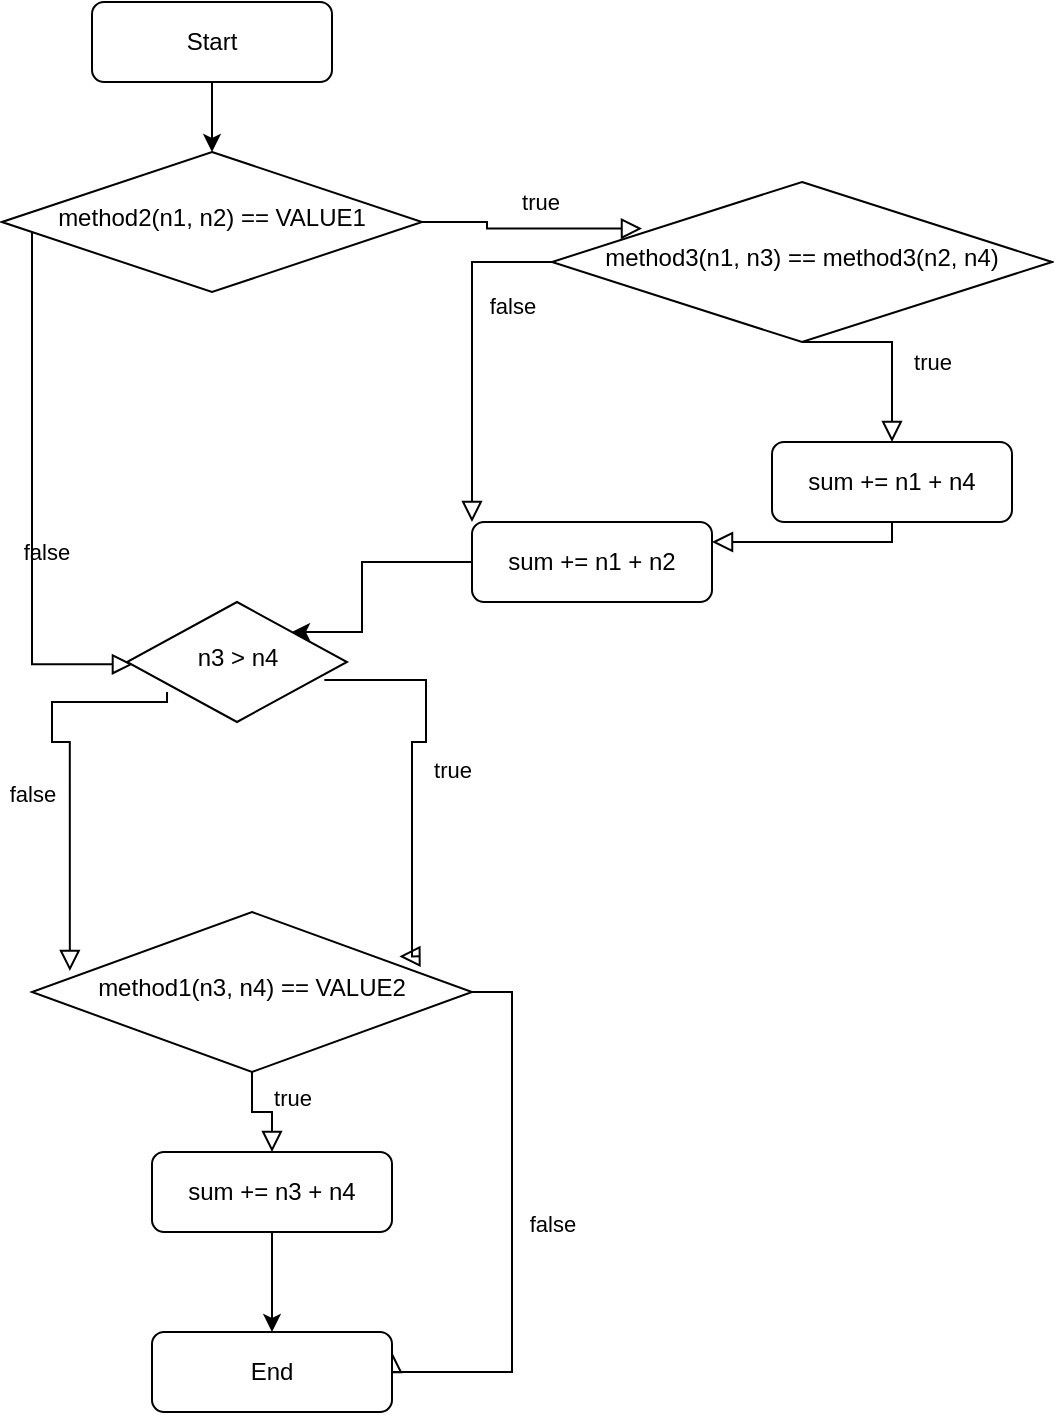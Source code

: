 <mxfile version="24.2.5" type="device">
  <diagram name="Page-1" id="EIqSjJ_s_Y9J-HGXHXhF">
    <mxGraphModel dx="1709" dy="991" grid="1" gridSize="10" guides="1" tooltips="1" connect="1" arrows="1" fold="1" page="1" pageScale="1" pageWidth="827" pageHeight="1169" math="0" shadow="0">
      <root>
        <mxCell id="0" />
        <mxCell id="1" parent="0" />
        <mxCell id="XfAg8nCb3z_ztqcpyk8Z-2" value="Start" style="rounded=1;whiteSpace=wrap;html=1;fontSize=12;glass=0;strokeWidth=1;shadow=0;" parent="1" vertex="1">
          <mxGeometry x="280" y="130" width="120" height="40" as="geometry" />
        </mxCell>
        <mxCell id="XfAg8nCb3z_ztqcpyk8Z-3" value="false" style="rounded=0;html=1;jettySize=auto;orthogonalLoop=1;fontSize=11;endArrow=block;endFill=0;endSize=8;strokeWidth=1;shadow=0;labelBackgroundColor=none;edgeStyle=orthogonalEdgeStyle;entryX=0.027;entryY=0.519;entryDx=0;entryDy=0;entryPerimeter=0;" parent="1" source="XfAg8nCb3z_ztqcpyk8Z-5" target="XfAg8nCb3z_ztqcpyk8Z-22" edge="1">
          <mxGeometry x="0.196" y="7" relative="1" as="geometry">
            <mxPoint as="offset" />
            <mxPoint x="340" y="320" as="targetPoint" />
            <Array as="points">
              <mxPoint x="250" y="462" />
            </Array>
          </mxGeometry>
        </mxCell>
        <mxCell id="XfAg8nCb3z_ztqcpyk8Z-4" value="true" style="edgeStyle=orthogonalEdgeStyle;rounded=0;html=1;jettySize=auto;orthogonalLoop=1;fontSize=11;endArrow=block;endFill=0;endSize=8;strokeWidth=1;shadow=0;labelBackgroundColor=none;entryX=0.18;entryY=0.291;entryDx=0;entryDy=0;entryPerimeter=0;" parent="1" source="XfAg8nCb3z_ztqcpyk8Z-5" target="XfAg8nCb3z_ztqcpyk8Z-12" edge="1">
          <mxGeometry x="0.092" y="13" relative="1" as="geometry">
            <mxPoint as="offset" />
            <mxPoint x="540" as="targetPoint" />
          </mxGeometry>
        </mxCell>
        <mxCell id="XfAg8nCb3z_ztqcpyk8Z-5" value="method2(n1, n2) == VALUE1" style="rhombus;whiteSpace=wrap;html=1;shadow=0;fontFamily=Helvetica;fontSize=12;align=center;strokeWidth=1;spacing=6;spacingTop=-4;" parent="1" vertex="1">
          <mxGeometry x="235" y="205" width="210" height="70" as="geometry" />
        </mxCell>
        <mxCell id="XfAg8nCb3z_ztqcpyk8Z-6" value="true" style="rounded=0;html=1;jettySize=auto;orthogonalLoop=1;fontSize=11;endArrow=block;endFill=0;endSize=8;strokeWidth=1;shadow=0;labelBackgroundColor=none;edgeStyle=orthogonalEdgeStyle;entryX=0.5;entryY=0;entryDx=0;entryDy=0;" parent="1" source="XfAg8nCb3z_ztqcpyk8Z-8" target="XfAg8nCb3z_ztqcpyk8Z-11" edge="1">
          <mxGeometry x="-0.5" y="20" relative="1" as="geometry">
            <mxPoint as="offset" />
          </mxGeometry>
        </mxCell>
        <mxCell id="XfAg8nCb3z_ztqcpyk8Z-7" value="false" style="edgeStyle=orthogonalEdgeStyle;rounded=0;html=1;jettySize=auto;orthogonalLoop=1;fontSize=11;endArrow=block;endFill=0;endSize=8;strokeWidth=1;shadow=0;labelBackgroundColor=none;entryX=1;entryY=0.25;entryDx=0;entryDy=0;" parent="1" source="XfAg8nCb3z_ztqcpyk8Z-8" target="XfAg8nCb3z_ztqcpyk8Z-9" edge="1">
          <mxGeometry x="-0.03" y="20" relative="1" as="geometry">
            <mxPoint as="offset" />
            <mxPoint x="560" y="965" as="targetPoint" />
            <Array as="points">
              <mxPoint x="490" y="625" />
              <mxPoint x="490" y="815" />
              <mxPoint x="430" y="815" />
            </Array>
          </mxGeometry>
        </mxCell>
        <mxCell id="XfAg8nCb3z_ztqcpyk8Z-8" value="method1(n3, n4) == VALUE2" style="rhombus;whiteSpace=wrap;html=1;shadow=0;fontFamily=Helvetica;fontSize=12;align=center;strokeWidth=1;spacing=6;spacingTop=-4;" parent="1" vertex="1">
          <mxGeometry x="250" y="585" width="220" height="80" as="geometry" />
        </mxCell>
        <mxCell id="XfAg8nCb3z_ztqcpyk8Z-9" value="End" style="rounded=1;whiteSpace=wrap;html=1;fontSize=12;glass=0;strokeWidth=1;shadow=0;" parent="1" vertex="1">
          <mxGeometry x="310" y="795" width="120" height="40" as="geometry" />
        </mxCell>
        <mxCell id="XfAg8nCb3z_ztqcpyk8Z-10" style="edgeStyle=orthogonalEdgeStyle;rounded=0;orthogonalLoop=1;jettySize=auto;html=1;entryX=0.5;entryY=0;entryDx=0;entryDy=0;" parent="1" source="XfAg8nCb3z_ztqcpyk8Z-11" target="XfAg8nCb3z_ztqcpyk8Z-9" edge="1">
          <mxGeometry relative="1" as="geometry" />
        </mxCell>
        <mxCell id="XfAg8nCb3z_ztqcpyk8Z-11" value="sum += n3 + n4" style="rounded=1;whiteSpace=wrap;html=1;fontSize=12;glass=0;strokeWidth=1;shadow=0;" parent="1" vertex="1">
          <mxGeometry x="310" y="705" width="120" height="40" as="geometry" />
        </mxCell>
        <mxCell id="XfAg8nCb3z_ztqcpyk8Z-12" value="method3(n1, n3) == method3(n2, n4)" style="rhombus;whiteSpace=wrap;html=1;shadow=0;fontFamily=Helvetica;fontSize=12;align=center;strokeWidth=1;spacing=6;spacingTop=-4;" parent="1" vertex="1">
          <mxGeometry x="510" y="220" width="250" height="80" as="geometry" />
        </mxCell>
        <mxCell id="XfAg8nCb3z_ztqcpyk8Z-13" value="true" style="rounded=0;html=1;jettySize=auto;orthogonalLoop=1;fontSize=11;endArrow=block;endFill=0;endSize=8;strokeWidth=1;shadow=0;labelBackgroundColor=none;edgeStyle=orthogonalEdgeStyle;entryX=0.5;entryY=0;entryDx=0;entryDy=0;exitX=0.5;exitY=1;exitDx=0;exitDy=0;" parent="1" source="XfAg8nCb3z_ztqcpyk8Z-12" target="XfAg8nCb3z_ztqcpyk8Z-14" edge="1">
          <mxGeometry x="0.158" y="20" relative="1" as="geometry">
            <mxPoint as="offset" />
            <mxPoint x="350" y="290" as="sourcePoint" />
            <mxPoint x="350" y="380" as="targetPoint" />
            <Array as="points">
              <mxPoint x="680" y="300" />
            </Array>
          </mxGeometry>
        </mxCell>
        <mxCell id="XfAg8nCb3z_ztqcpyk8Z-14" value="sum += n1 + n4" style="rounded=1;whiteSpace=wrap;html=1;fontSize=12;glass=0;strokeWidth=1;shadow=0;" parent="1" vertex="1">
          <mxGeometry x="620" y="350" width="120" height="40" as="geometry" />
        </mxCell>
        <mxCell id="XfAg8nCb3z_ztqcpyk8Z-15" value="false" style="rounded=0;html=1;jettySize=auto;orthogonalLoop=1;fontSize=11;endArrow=block;endFill=0;endSize=8;strokeWidth=1;shadow=0;labelBackgroundColor=none;edgeStyle=orthogonalEdgeStyle;entryX=0;entryY=0;entryDx=0;entryDy=0;exitX=0;exitY=0.5;exitDx=0;exitDy=0;" parent="1" source="XfAg8nCb3z_ztqcpyk8Z-12" target="XfAg8nCb3z_ztqcpyk8Z-17" edge="1">
          <mxGeometry x="-0.27" y="20" relative="1" as="geometry">
            <mxPoint as="offset" />
            <mxPoint x="540" y="400" as="sourcePoint" />
            <mxPoint x="540" y="455" as="targetPoint" />
            <Array as="points" />
          </mxGeometry>
        </mxCell>
        <mxCell id="XfAg8nCb3z_ztqcpyk8Z-16" value="" style="rounded=0;html=1;jettySize=auto;orthogonalLoop=1;fontSize=11;endArrow=block;endFill=0;endSize=8;strokeWidth=1;shadow=0;labelBackgroundColor=none;edgeStyle=orthogonalEdgeStyle;entryX=1;entryY=0.25;entryDx=0;entryDy=0;exitX=0.5;exitY=1;exitDx=0;exitDy=0;" parent="1" source="XfAg8nCb3z_ztqcpyk8Z-14" target="XfAg8nCb3z_ztqcpyk8Z-17" edge="1">
          <mxGeometry x="-0.891" y="20" relative="1" as="geometry">
            <mxPoint as="offset" />
            <mxPoint x="490" y="360" as="sourcePoint" />
            <mxPoint x="392" y="577" as="targetPoint" />
            <Array as="points">
              <mxPoint x="680" y="400" />
            </Array>
          </mxGeometry>
        </mxCell>
        <mxCell id="XfAg8nCb3z_ztqcpyk8Z-17" value="sum += n1 + n2" style="rounded=1;whiteSpace=wrap;html=1;fontSize=12;glass=0;strokeWidth=1;shadow=0;" parent="1" vertex="1">
          <mxGeometry x="470" y="390" width="120" height="40" as="geometry" />
        </mxCell>
        <mxCell id="XfAg8nCb3z_ztqcpyk8Z-18" style="edgeStyle=orthogonalEdgeStyle;rounded=0;orthogonalLoop=1;jettySize=auto;html=1;entryX=1;entryY=0;entryDx=0;entryDy=0;exitX=0;exitY=0.5;exitDx=0;exitDy=0;" parent="1" source="XfAg8nCb3z_ztqcpyk8Z-17" target="XfAg8nCb3z_ztqcpyk8Z-22" edge="1">
          <mxGeometry relative="1" as="geometry">
            <mxPoint x="350" y="600" as="sourcePoint" />
            <mxPoint x="350" y="650" as="targetPoint" />
            <Array as="points">
              <mxPoint x="415" y="410" />
            </Array>
          </mxGeometry>
        </mxCell>
        <mxCell id="XfAg8nCb3z_ztqcpyk8Z-22" value="n3 &amp;gt; n4" style="rhombus;whiteSpace=wrap;html=1;shadow=0;fontFamily=Helvetica;fontSize=12;align=center;strokeWidth=1;spacing=6;spacingTop=-4;" parent="1" vertex="1">
          <mxGeometry x="297.5" y="430" width="110" height="60" as="geometry" />
        </mxCell>
        <mxCell id="XfAg8nCb3z_ztqcpyk8Z-23" value="false" style="rounded=0;html=1;jettySize=auto;orthogonalLoop=1;fontSize=11;endArrow=block;endFill=0;endSize=8;strokeWidth=1;shadow=0;labelBackgroundColor=none;edgeStyle=orthogonalEdgeStyle;entryX=0.086;entryY=0.368;entryDx=0;entryDy=0;entryPerimeter=0;exitX=0.182;exitY=0.75;exitDx=0;exitDy=0;exitPerimeter=0;" parent="1" source="XfAg8nCb3z_ztqcpyk8Z-22" target="XfAg8nCb3z_ztqcpyk8Z-8" edge="1">
          <mxGeometry x="0.141" y="-19" relative="1" as="geometry">
            <mxPoint as="offset" />
            <mxPoint x="266" y="472" as="targetPoint" />
            <Array as="points">
              <mxPoint x="260" y="480" />
              <mxPoint x="260" y="500" />
              <mxPoint x="269" y="500" />
            </Array>
            <mxPoint x="260" y="255" as="sourcePoint" />
          </mxGeometry>
        </mxCell>
        <mxCell id="XfAg8nCb3z_ztqcpyk8Z-24" value="true" style="rounded=0;html=1;jettySize=auto;orthogonalLoop=1;fontSize=11;endArrow=block;endFill=0;endSize=8;strokeWidth=1;shadow=0;labelBackgroundColor=none;edgeStyle=orthogonalEdgeStyle;entryX=0.835;entryY=0.278;entryDx=0;entryDy=0;exitX=0.897;exitY=0.65;exitDx=0;exitDy=0;exitPerimeter=0;entryPerimeter=0;" parent="1" source="XfAg8nCb3z_ztqcpyk8Z-22" target="XfAg8nCb3z_ztqcpyk8Z-8" edge="1">
          <mxGeometry x="0.013" y="20" relative="1" as="geometry">
            <mxPoint as="offset" />
            <mxPoint x="645" y="310" as="sourcePoint" />
            <mxPoint x="690" y="360" as="targetPoint" />
            <Array as="points">
              <mxPoint x="447" y="500" />
              <mxPoint x="440" y="500" />
              <mxPoint x="440" y="607" />
            </Array>
          </mxGeometry>
        </mxCell>
        <mxCell id="0D1-odQUJ6hDxlJjOM6a-1" style="edgeStyle=orthogonalEdgeStyle;rounded=0;orthogonalLoop=1;jettySize=auto;html=1;entryX=0.5;entryY=0;entryDx=0;entryDy=0;" edge="1" parent="1" source="XfAg8nCb3z_ztqcpyk8Z-2" target="XfAg8nCb3z_ztqcpyk8Z-5">
          <mxGeometry relative="1" as="geometry">
            <mxPoint x="380" y="755" as="sourcePoint" />
            <mxPoint x="380" y="350" as="targetPoint" />
            <Array as="points">
              <mxPoint x="340" y="200" />
              <mxPoint x="340" y="200" />
            </Array>
          </mxGeometry>
        </mxCell>
      </root>
    </mxGraphModel>
  </diagram>
</mxfile>
